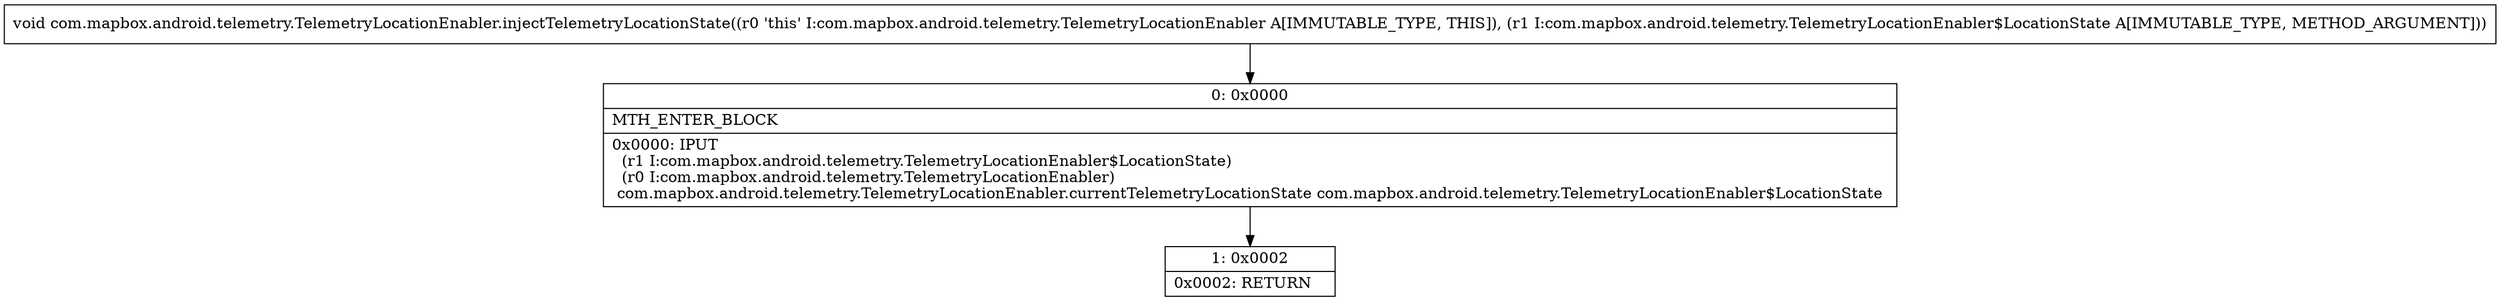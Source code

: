 digraph "CFG forcom.mapbox.android.telemetry.TelemetryLocationEnabler.injectTelemetryLocationState(Lcom\/mapbox\/android\/telemetry\/TelemetryLocationEnabler$LocationState;)V" {
Node_0 [shape=record,label="{0\:\ 0x0000|MTH_ENTER_BLOCK\l|0x0000: IPUT  \l  (r1 I:com.mapbox.android.telemetry.TelemetryLocationEnabler$LocationState)\l  (r0 I:com.mapbox.android.telemetry.TelemetryLocationEnabler)\l com.mapbox.android.telemetry.TelemetryLocationEnabler.currentTelemetryLocationState com.mapbox.android.telemetry.TelemetryLocationEnabler$LocationState \l}"];
Node_1 [shape=record,label="{1\:\ 0x0002|0x0002: RETURN   \l}"];
MethodNode[shape=record,label="{void com.mapbox.android.telemetry.TelemetryLocationEnabler.injectTelemetryLocationState((r0 'this' I:com.mapbox.android.telemetry.TelemetryLocationEnabler A[IMMUTABLE_TYPE, THIS]), (r1 I:com.mapbox.android.telemetry.TelemetryLocationEnabler$LocationState A[IMMUTABLE_TYPE, METHOD_ARGUMENT])) }"];
MethodNode -> Node_0;
Node_0 -> Node_1;
}


